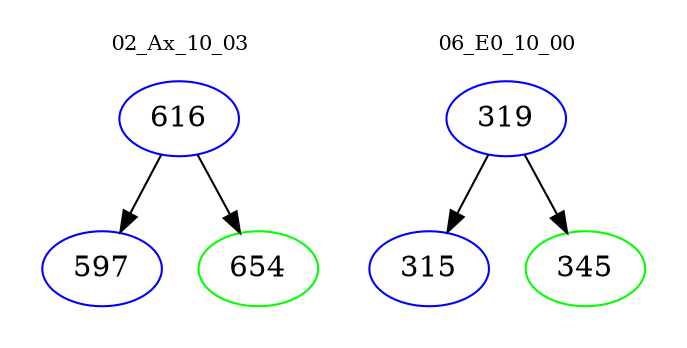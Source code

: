 digraph{
subgraph cluster_0 {
color = white
label = "02_Ax_10_03";
fontsize=10;
T0_616 [label="616", color="blue"]
T0_616 -> T0_597 [color="black"]
T0_597 [label="597", color="blue"]
T0_616 -> T0_654 [color="black"]
T0_654 [label="654", color="green"]
}
subgraph cluster_1 {
color = white
label = "06_E0_10_00";
fontsize=10;
T1_319 [label="319", color="blue"]
T1_319 -> T1_315 [color="black"]
T1_315 [label="315", color="blue"]
T1_319 -> T1_345 [color="black"]
T1_345 [label="345", color="green"]
}
}
